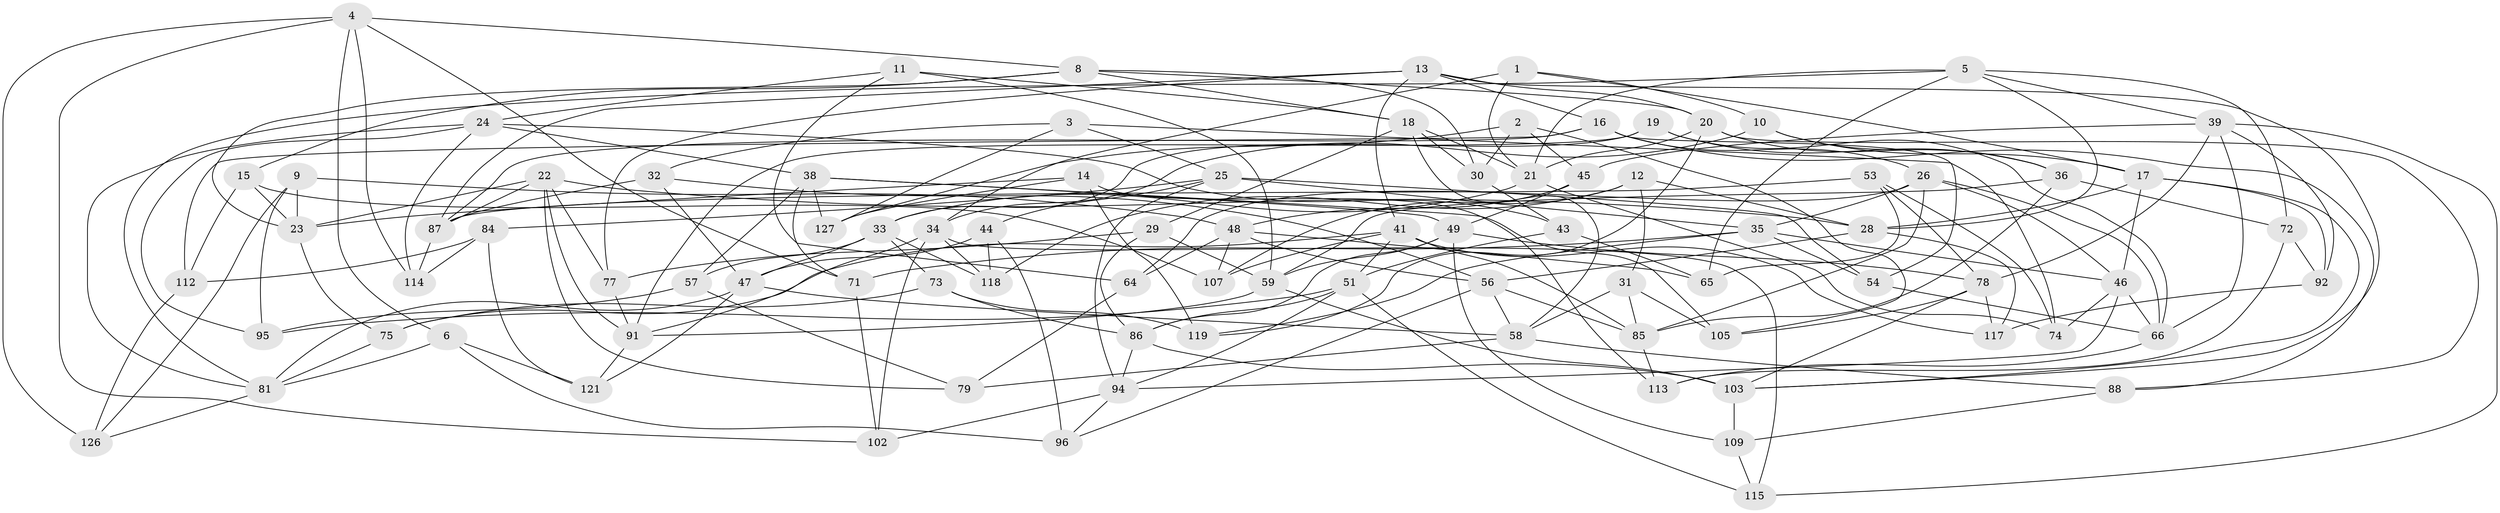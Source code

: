 // original degree distribution, {4: 1.0}
// Generated by graph-tools (version 1.1) at 2025/11/02/27/25 16:11:44]
// undirected, 88 vertices, 215 edges
graph export_dot {
graph [start="1"]
  node [color=gray90,style=filled];
  1;
  2;
  3;
  4 [super="+68"];
  5 [super="+7"];
  6;
  8 [super="+123"];
  9;
  10;
  11;
  12;
  13 [super="+99"];
  14;
  15;
  16 [super="+111"];
  17 [super="+27"];
  18 [super="+108"];
  19;
  20 [super="+50"];
  21 [super="+60"];
  22 [super="+42"];
  23 [super="+120"];
  24 [super="+124"];
  25 [super="+55"];
  26 [super="+82"];
  28 [super="+116"];
  29;
  30;
  31;
  32;
  33 [super="+70"];
  34 [super="+37"];
  35 [super="+80"];
  36 [super="+89"];
  38 [super="+40"];
  39 [super="+63"];
  41 [super="+110"];
  43;
  44;
  45;
  46 [super="+61"];
  47 [super="+101"];
  48 [super="+67"];
  49 [super="+98"];
  51 [super="+52"];
  53;
  54;
  56 [super="+76"];
  57;
  58 [super="+62"];
  59 [super="+125"];
  64;
  65;
  66 [super="+69"];
  71;
  72;
  73;
  74;
  75;
  77;
  78 [super="+83"];
  79;
  81 [super="+90"];
  84;
  85 [super="+122"];
  86 [super="+100"];
  87 [super="+93"];
  88;
  91 [super="+97"];
  92;
  94 [super="+106"];
  95;
  96;
  102;
  103 [super="+104"];
  105;
  107;
  109;
  112;
  113;
  114;
  115;
  117;
  118;
  119;
  121;
  126;
  127;
  1 -- 10;
  1 -- 34;
  1 -- 17;
  1 -- 21;
  2 -- 105;
  2 -- 127;
  2 -- 45;
  2 -- 30;
  3 -- 127;
  3 -- 74;
  3 -- 32;
  3 -- 25;
  4 -- 102;
  4 -- 8;
  4 -- 6;
  4 -- 114;
  4 -- 126;
  4 -- 71;
  5 -- 39;
  5 -- 72;
  5 -- 65;
  5 -- 28;
  5 -- 21;
  5 -- 81;
  6 -- 121;
  6 -- 96;
  6 -- 81;
  8 -- 23;
  8 -- 30;
  8 -- 20;
  8 -- 15;
  8 -- 18;
  9 -- 95;
  9 -- 126;
  9 -- 23;
  9 -- 48;
  10 -- 34;
  10 -- 36;
  10 -- 17;
  11 -- 18;
  11 -- 64;
  11 -- 24;
  11 -- 59;
  12 -- 31;
  12 -- 28;
  12 -- 107;
  12 -- 118;
  13 -- 87;
  13 -- 41;
  13 -- 20;
  13 -- 77;
  13 -- 103;
  13 -- 16;
  14 -- 127;
  14 -- 113;
  14 -- 119;
  14 -- 23;
  15 -- 23;
  15 -- 112;
  15 -- 107;
  16 -- 112;
  16 -- 88;
  16 -- 87;
  16 -- 26;
  16 -- 54;
  17 -- 46;
  17 -- 92;
  17 -- 28;
  17 -- 103;
  18 -- 29;
  18 -- 21;
  18 -- 58;
  18 -- 30;
  19 -- 33;
  19 -- 36;
  19 -- 66;
  19 -- 91;
  20 -- 88;
  20 -- 21;
  20 -- 36;
  20 -- 119;
  21 -- 33;
  21 -- 74;
  22 -- 79;
  22 -- 23;
  22 -- 77;
  22 -- 87;
  22 -- 28;
  22 -- 91;
  23 -- 75;
  24 -- 81;
  24 -- 114;
  24 -- 95;
  24 -- 43;
  24 -- 38;
  25 -- 84;
  25 -- 44;
  25 -- 35;
  25 -- 54;
  25 -- 94;
  26 -- 35;
  26 -- 66;
  26 -- 64;
  26 -- 46;
  26 -- 85;
  28 -- 56;
  28 -- 117;
  29 -- 59;
  29 -- 77;
  29 -- 86;
  30 -- 43;
  31 -- 58;
  31 -- 85;
  31 -- 105;
  32 -- 87;
  32 -- 47;
  32 -- 56;
  33 -- 57;
  33 -- 73;
  33 -- 118;
  33 -- 47;
  34 -- 91;
  34 -- 118;
  34 -- 115;
  34 -- 102;
  35 -- 71;
  35 -- 54;
  35 -- 119;
  35 -- 46;
  36 -- 72;
  36 -- 59;
  36 -- 85;
  38 -- 105;
  38 -- 127;
  38 -- 57;
  38 -- 71;
  38 -- 49;
  39 -- 115;
  39 -- 45;
  39 -- 66;
  39 -- 92;
  39 -- 78;
  41 -- 117;
  41 -- 85;
  41 -- 75;
  41 -- 107;
  41 -- 51;
  43 -- 51;
  43 -- 65;
  44 -- 96;
  44 -- 118;
  44 -- 47;
  45 -- 48;
  45 -- 49;
  46 -- 74;
  46 -- 66;
  46 -- 94;
  47 -- 121;
  47 -- 81;
  47 -- 58;
  48 -- 65;
  48 -- 56;
  48 -- 64;
  48 -- 107;
  49 -- 78;
  49 -- 86;
  49 -- 109;
  49 -- 59;
  51 -- 115;
  51 -- 95;
  51 -- 94;
  51 -- 86;
  53 -- 87;
  53 -- 65;
  53 -- 74;
  53 -- 78;
  54 -- 66;
  56 -- 85;
  56 -- 58;
  56 -- 96;
  57 -- 95;
  57 -- 79;
  58 -- 88;
  58 -- 79;
  59 -- 103;
  59 -- 91;
  64 -- 79;
  66 -- 113;
  71 -- 102;
  72 -- 92;
  72 -- 113;
  73 -- 119;
  73 -- 86;
  73 -- 75;
  75 -- 81;
  77 -- 91;
  78 -- 105;
  78 -- 117;
  78 -- 103;
  81 -- 126;
  84 -- 121;
  84 -- 114;
  84 -- 112;
  85 -- 113;
  86 -- 94;
  86 -- 103;
  87 -- 114;
  88 -- 109;
  91 -- 121;
  92 -- 117;
  94 -- 96;
  94 -- 102;
  103 -- 109;
  109 -- 115;
  112 -- 126;
}
